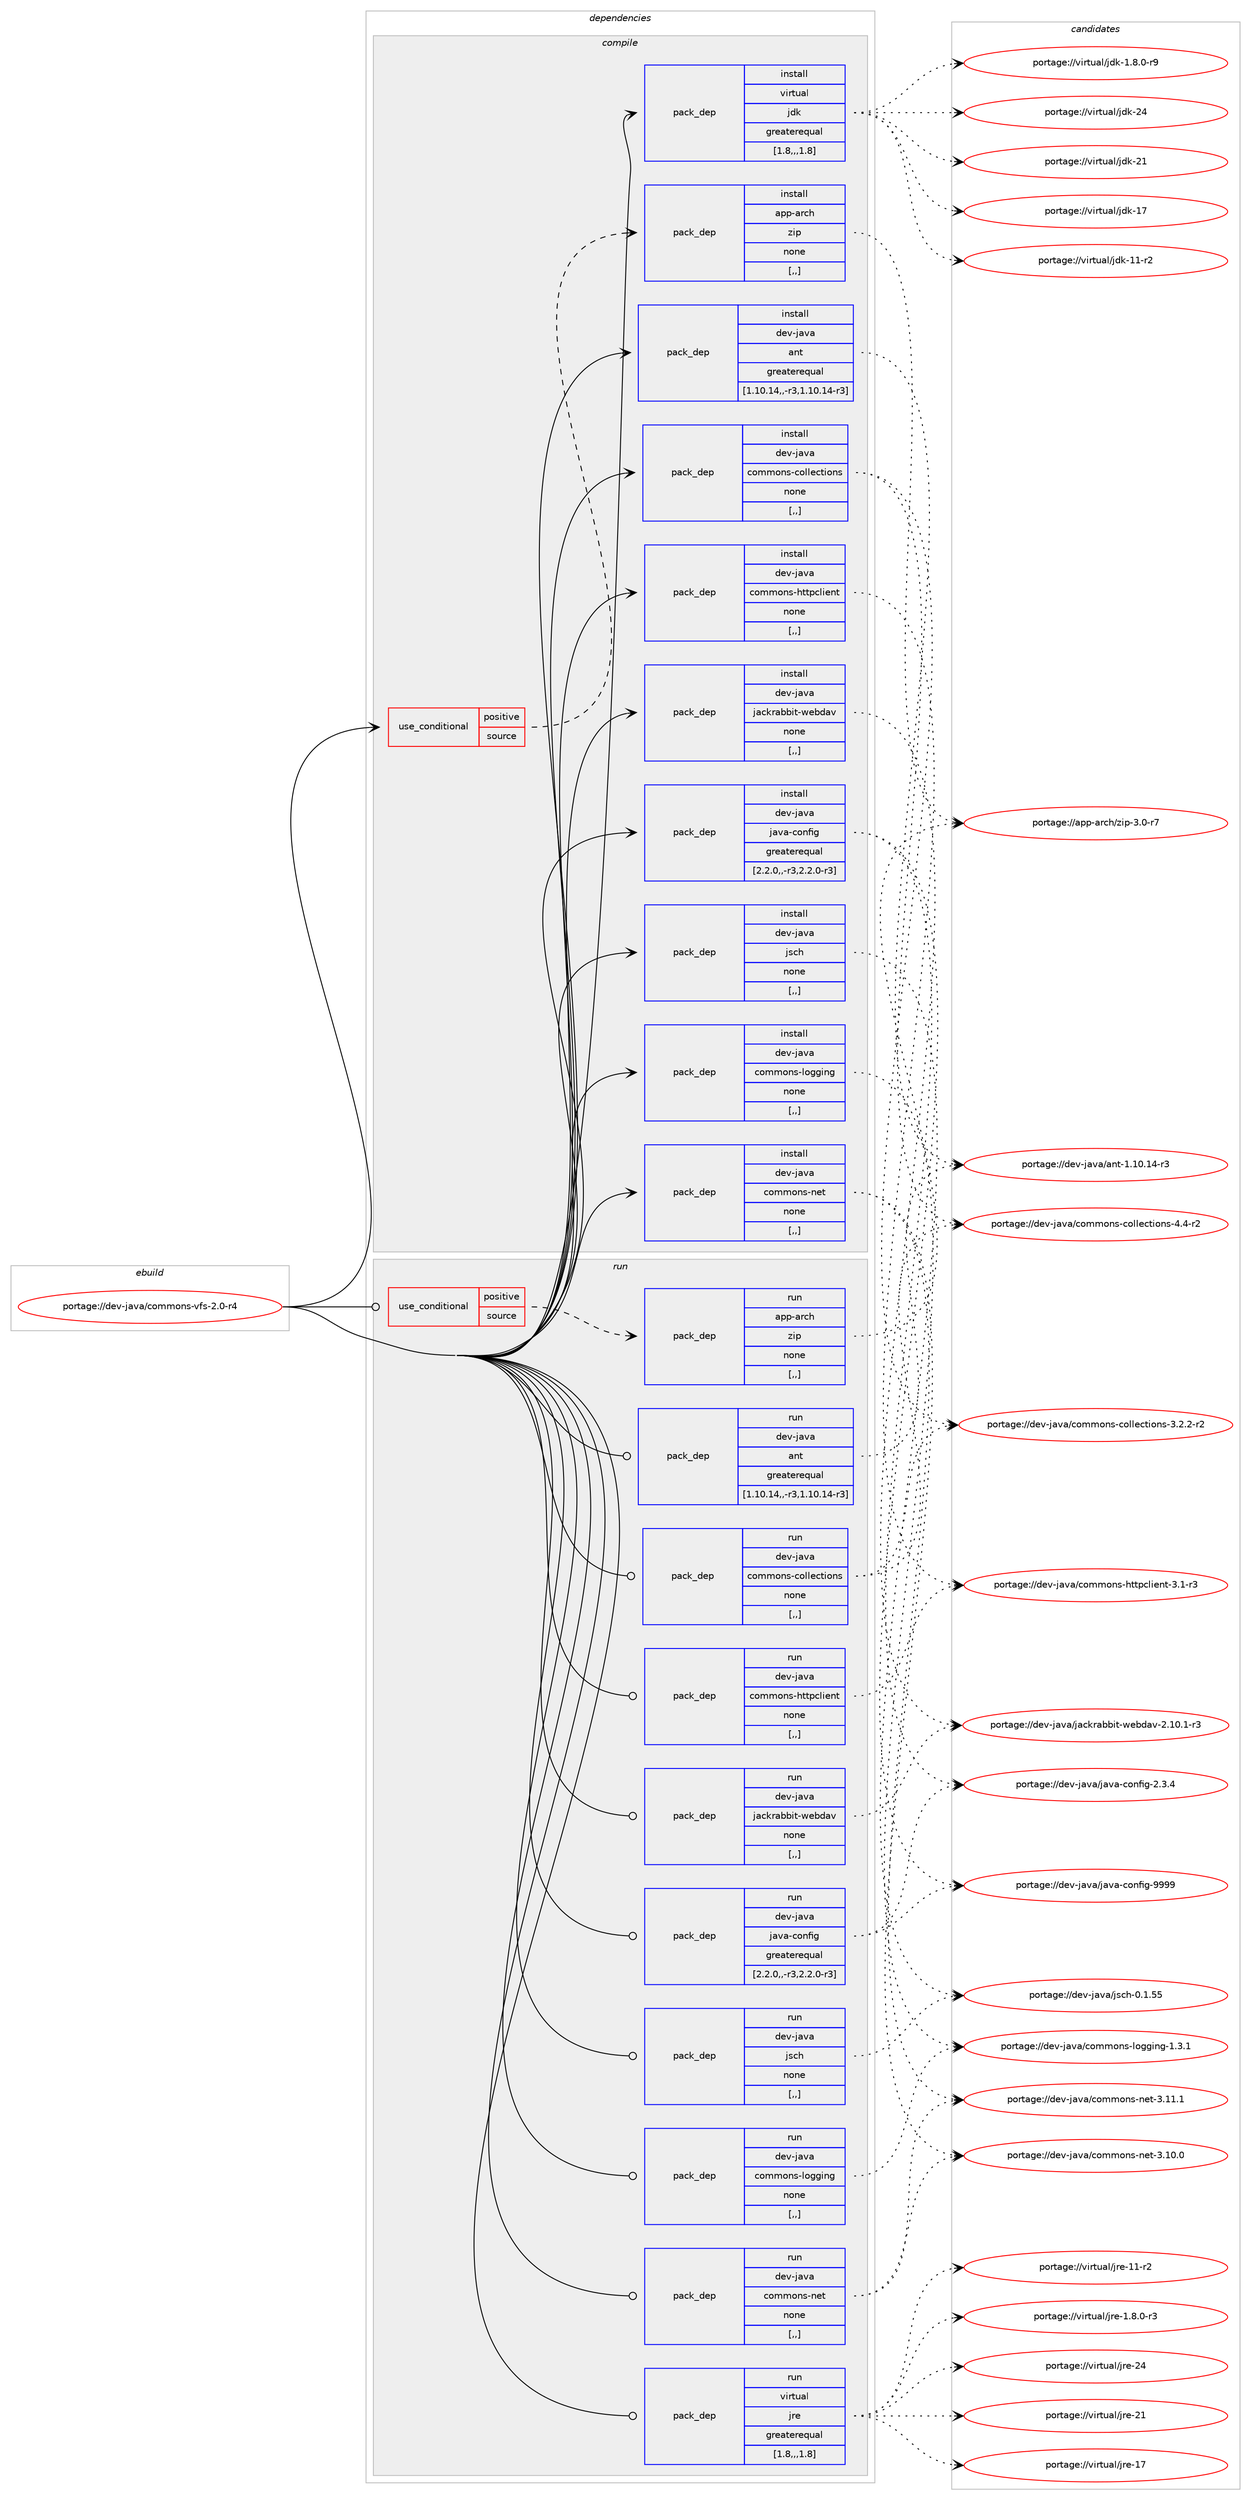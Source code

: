 digraph prolog {

# *************
# Graph options
# *************

newrank=true;
concentrate=true;
compound=true;
graph [rankdir=LR,fontname=Helvetica,fontsize=10,ranksep=1.5];#, ranksep=2.5, nodesep=0.2];
edge  [arrowhead=vee];
node  [fontname=Helvetica,fontsize=10];

# **********
# The ebuild
# **********

subgraph cluster_leftcol {
color=gray;
label=<<i>ebuild</i>>;
id [label="portage://dev-java/commons-vfs-2.0-r4", color=red, width=4, href="../dev-java/commons-vfs-2.0-r4.svg"];
}

# ****************
# The dependencies
# ****************

subgraph cluster_midcol {
color=gray;
label=<<i>dependencies</i>>;
subgraph cluster_compile {
fillcolor="#eeeeee";
style=filled;
label=<<i>compile</i>>;
subgraph cond151768 {
dependency587410 [label=<<TABLE BORDER="0" CELLBORDER="1" CELLSPACING="0" CELLPADDING="4"><TR><TD ROWSPAN="3" CELLPADDING="10">use_conditional</TD></TR><TR><TD>positive</TD></TR><TR><TD>source</TD></TR></TABLE>>, shape=none, color=red];
subgraph pack430991 {
dependency587411 [label=<<TABLE BORDER="0" CELLBORDER="1" CELLSPACING="0" CELLPADDING="4" WIDTH="220"><TR><TD ROWSPAN="6" CELLPADDING="30">pack_dep</TD></TR><TR><TD WIDTH="110">install</TD></TR><TR><TD>app-arch</TD></TR><TR><TD>zip</TD></TR><TR><TD>none</TD></TR><TR><TD>[,,]</TD></TR></TABLE>>, shape=none, color=blue];
}
dependency587410:e -> dependency587411:w [weight=20,style="dashed",arrowhead="vee"];
}
id:e -> dependency587410:w [weight=20,style="solid",arrowhead="vee"];
subgraph pack430992 {
dependency587412 [label=<<TABLE BORDER="0" CELLBORDER="1" CELLSPACING="0" CELLPADDING="4" WIDTH="220"><TR><TD ROWSPAN="6" CELLPADDING="30">pack_dep</TD></TR><TR><TD WIDTH="110">install</TD></TR><TR><TD>dev-java</TD></TR><TR><TD>ant</TD></TR><TR><TD>greaterequal</TD></TR><TR><TD>[1.10.14,,-r3,1.10.14-r3]</TD></TR></TABLE>>, shape=none, color=blue];
}
id:e -> dependency587412:w [weight=20,style="solid",arrowhead="vee"];
subgraph pack430993 {
dependency587413 [label=<<TABLE BORDER="0" CELLBORDER="1" CELLSPACING="0" CELLPADDING="4" WIDTH="220"><TR><TD ROWSPAN="6" CELLPADDING="30">pack_dep</TD></TR><TR><TD WIDTH="110">install</TD></TR><TR><TD>dev-java</TD></TR><TR><TD>commons-collections</TD></TR><TR><TD>none</TD></TR><TR><TD>[,,]</TD></TR></TABLE>>, shape=none, color=blue];
}
id:e -> dependency587413:w [weight=20,style="solid",arrowhead="vee"];
subgraph pack430994 {
dependency587414 [label=<<TABLE BORDER="0" CELLBORDER="1" CELLSPACING="0" CELLPADDING="4" WIDTH="220"><TR><TD ROWSPAN="6" CELLPADDING="30">pack_dep</TD></TR><TR><TD WIDTH="110">install</TD></TR><TR><TD>dev-java</TD></TR><TR><TD>commons-httpclient</TD></TR><TR><TD>none</TD></TR><TR><TD>[,,]</TD></TR></TABLE>>, shape=none, color=blue];
}
id:e -> dependency587414:w [weight=20,style="solid",arrowhead="vee"];
subgraph pack430995 {
dependency587415 [label=<<TABLE BORDER="0" CELLBORDER="1" CELLSPACING="0" CELLPADDING="4" WIDTH="220"><TR><TD ROWSPAN="6" CELLPADDING="30">pack_dep</TD></TR><TR><TD WIDTH="110">install</TD></TR><TR><TD>dev-java</TD></TR><TR><TD>commons-logging</TD></TR><TR><TD>none</TD></TR><TR><TD>[,,]</TD></TR></TABLE>>, shape=none, color=blue];
}
id:e -> dependency587415:w [weight=20,style="solid",arrowhead="vee"];
subgraph pack430996 {
dependency587416 [label=<<TABLE BORDER="0" CELLBORDER="1" CELLSPACING="0" CELLPADDING="4" WIDTH="220"><TR><TD ROWSPAN="6" CELLPADDING="30">pack_dep</TD></TR><TR><TD WIDTH="110">install</TD></TR><TR><TD>dev-java</TD></TR><TR><TD>commons-net</TD></TR><TR><TD>none</TD></TR><TR><TD>[,,]</TD></TR></TABLE>>, shape=none, color=blue];
}
id:e -> dependency587416:w [weight=20,style="solid",arrowhead="vee"];
subgraph pack430997 {
dependency587417 [label=<<TABLE BORDER="0" CELLBORDER="1" CELLSPACING="0" CELLPADDING="4" WIDTH="220"><TR><TD ROWSPAN="6" CELLPADDING="30">pack_dep</TD></TR><TR><TD WIDTH="110">install</TD></TR><TR><TD>dev-java</TD></TR><TR><TD>jackrabbit-webdav</TD></TR><TR><TD>none</TD></TR><TR><TD>[,,]</TD></TR></TABLE>>, shape=none, color=blue];
}
id:e -> dependency587417:w [weight=20,style="solid",arrowhead="vee"];
subgraph pack430998 {
dependency587418 [label=<<TABLE BORDER="0" CELLBORDER="1" CELLSPACING="0" CELLPADDING="4" WIDTH="220"><TR><TD ROWSPAN="6" CELLPADDING="30">pack_dep</TD></TR><TR><TD WIDTH="110">install</TD></TR><TR><TD>dev-java</TD></TR><TR><TD>java-config</TD></TR><TR><TD>greaterequal</TD></TR><TR><TD>[2.2.0,,-r3,2.2.0-r3]</TD></TR></TABLE>>, shape=none, color=blue];
}
id:e -> dependency587418:w [weight=20,style="solid",arrowhead="vee"];
subgraph pack430999 {
dependency587419 [label=<<TABLE BORDER="0" CELLBORDER="1" CELLSPACING="0" CELLPADDING="4" WIDTH="220"><TR><TD ROWSPAN="6" CELLPADDING="30">pack_dep</TD></TR><TR><TD WIDTH="110">install</TD></TR><TR><TD>dev-java</TD></TR><TR><TD>jsch</TD></TR><TR><TD>none</TD></TR><TR><TD>[,,]</TD></TR></TABLE>>, shape=none, color=blue];
}
id:e -> dependency587419:w [weight=20,style="solid",arrowhead="vee"];
subgraph pack431000 {
dependency587420 [label=<<TABLE BORDER="0" CELLBORDER="1" CELLSPACING="0" CELLPADDING="4" WIDTH="220"><TR><TD ROWSPAN="6" CELLPADDING="30">pack_dep</TD></TR><TR><TD WIDTH="110">install</TD></TR><TR><TD>virtual</TD></TR><TR><TD>jdk</TD></TR><TR><TD>greaterequal</TD></TR><TR><TD>[1.8,,,1.8]</TD></TR></TABLE>>, shape=none, color=blue];
}
id:e -> dependency587420:w [weight=20,style="solid",arrowhead="vee"];
}
subgraph cluster_compileandrun {
fillcolor="#eeeeee";
style=filled;
label=<<i>compile and run</i>>;
}
subgraph cluster_run {
fillcolor="#eeeeee";
style=filled;
label=<<i>run</i>>;
subgraph cond151769 {
dependency587421 [label=<<TABLE BORDER="0" CELLBORDER="1" CELLSPACING="0" CELLPADDING="4"><TR><TD ROWSPAN="3" CELLPADDING="10">use_conditional</TD></TR><TR><TD>positive</TD></TR><TR><TD>source</TD></TR></TABLE>>, shape=none, color=red];
subgraph pack431001 {
dependency587422 [label=<<TABLE BORDER="0" CELLBORDER="1" CELLSPACING="0" CELLPADDING="4" WIDTH="220"><TR><TD ROWSPAN="6" CELLPADDING="30">pack_dep</TD></TR><TR><TD WIDTH="110">run</TD></TR><TR><TD>app-arch</TD></TR><TR><TD>zip</TD></TR><TR><TD>none</TD></TR><TR><TD>[,,]</TD></TR></TABLE>>, shape=none, color=blue];
}
dependency587421:e -> dependency587422:w [weight=20,style="dashed",arrowhead="vee"];
}
id:e -> dependency587421:w [weight=20,style="solid",arrowhead="odot"];
subgraph pack431002 {
dependency587423 [label=<<TABLE BORDER="0" CELLBORDER="1" CELLSPACING="0" CELLPADDING="4" WIDTH="220"><TR><TD ROWSPAN="6" CELLPADDING="30">pack_dep</TD></TR><TR><TD WIDTH="110">run</TD></TR><TR><TD>dev-java</TD></TR><TR><TD>ant</TD></TR><TR><TD>greaterequal</TD></TR><TR><TD>[1.10.14,,-r3,1.10.14-r3]</TD></TR></TABLE>>, shape=none, color=blue];
}
id:e -> dependency587423:w [weight=20,style="solid",arrowhead="odot"];
subgraph pack431003 {
dependency587424 [label=<<TABLE BORDER="0" CELLBORDER="1" CELLSPACING="0" CELLPADDING="4" WIDTH="220"><TR><TD ROWSPAN="6" CELLPADDING="30">pack_dep</TD></TR><TR><TD WIDTH="110">run</TD></TR><TR><TD>dev-java</TD></TR><TR><TD>commons-collections</TD></TR><TR><TD>none</TD></TR><TR><TD>[,,]</TD></TR></TABLE>>, shape=none, color=blue];
}
id:e -> dependency587424:w [weight=20,style="solid",arrowhead="odot"];
subgraph pack431004 {
dependency587425 [label=<<TABLE BORDER="0" CELLBORDER="1" CELLSPACING="0" CELLPADDING="4" WIDTH="220"><TR><TD ROWSPAN="6" CELLPADDING="30">pack_dep</TD></TR><TR><TD WIDTH="110">run</TD></TR><TR><TD>dev-java</TD></TR><TR><TD>commons-httpclient</TD></TR><TR><TD>none</TD></TR><TR><TD>[,,]</TD></TR></TABLE>>, shape=none, color=blue];
}
id:e -> dependency587425:w [weight=20,style="solid",arrowhead="odot"];
subgraph pack431005 {
dependency587426 [label=<<TABLE BORDER="0" CELLBORDER="1" CELLSPACING="0" CELLPADDING="4" WIDTH="220"><TR><TD ROWSPAN="6" CELLPADDING="30">pack_dep</TD></TR><TR><TD WIDTH="110">run</TD></TR><TR><TD>dev-java</TD></TR><TR><TD>commons-logging</TD></TR><TR><TD>none</TD></TR><TR><TD>[,,]</TD></TR></TABLE>>, shape=none, color=blue];
}
id:e -> dependency587426:w [weight=20,style="solid",arrowhead="odot"];
subgraph pack431006 {
dependency587427 [label=<<TABLE BORDER="0" CELLBORDER="1" CELLSPACING="0" CELLPADDING="4" WIDTH="220"><TR><TD ROWSPAN="6" CELLPADDING="30">pack_dep</TD></TR><TR><TD WIDTH="110">run</TD></TR><TR><TD>dev-java</TD></TR><TR><TD>commons-net</TD></TR><TR><TD>none</TD></TR><TR><TD>[,,]</TD></TR></TABLE>>, shape=none, color=blue];
}
id:e -> dependency587427:w [weight=20,style="solid",arrowhead="odot"];
subgraph pack431007 {
dependency587428 [label=<<TABLE BORDER="0" CELLBORDER="1" CELLSPACING="0" CELLPADDING="4" WIDTH="220"><TR><TD ROWSPAN="6" CELLPADDING="30">pack_dep</TD></TR><TR><TD WIDTH="110">run</TD></TR><TR><TD>dev-java</TD></TR><TR><TD>jackrabbit-webdav</TD></TR><TR><TD>none</TD></TR><TR><TD>[,,]</TD></TR></TABLE>>, shape=none, color=blue];
}
id:e -> dependency587428:w [weight=20,style="solid",arrowhead="odot"];
subgraph pack431008 {
dependency587429 [label=<<TABLE BORDER="0" CELLBORDER="1" CELLSPACING="0" CELLPADDING="4" WIDTH="220"><TR><TD ROWSPAN="6" CELLPADDING="30">pack_dep</TD></TR><TR><TD WIDTH="110">run</TD></TR><TR><TD>dev-java</TD></TR><TR><TD>java-config</TD></TR><TR><TD>greaterequal</TD></TR><TR><TD>[2.2.0,,-r3,2.2.0-r3]</TD></TR></TABLE>>, shape=none, color=blue];
}
id:e -> dependency587429:w [weight=20,style="solid",arrowhead="odot"];
subgraph pack431009 {
dependency587430 [label=<<TABLE BORDER="0" CELLBORDER="1" CELLSPACING="0" CELLPADDING="4" WIDTH="220"><TR><TD ROWSPAN="6" CELLPADDING="30">pack_dep</TD></TR><TR><TD WIDTH="110">run</TD></TR><TR><TD>dev-java</TD></TR><TR><TD>jsch</TD></TR><TR><TD>none</TD></TR><TR><TD>[,,]</TD></TR></TABLE>>, shape=none, color=blue];
}
id:e -> dependency587430:w [weight=20,style="solid",arrowhead="odot"];
subgraph pack431010 {
dependency587431 [label=<<TABLE BORDER="0" CELLBORDER="1" CELLSPACING="0" CELLPADDING="4" WIDTH="220"><TR><TD ROWSPAN="6" CELLPADDING="30">pack_dep</TD></TR><TR><TD WIDTH="110">run</TD></TR><TR><TD>virtual</TD></TR><TR><TD>jre</TD></TR><TR><TD>greaterequal</TD></TR><TR><TD>[1.8,,,1.8]</TD></TR></TABLE>>, shape=none, color=blue];
}
id:e -> dependency587431:w [weight=20,style="solid",arrowhead="odot"];
}
}

# **************
# The candidates
# **************

subgraph cluster_choices {
rank=same;
color=gray;
label=<<i>candidates</i>>;

subgraph choice430991 {
color=black;
nodesep=1;
choice9711211245971149910447122105112455146484511455 [label="portage://app-arch/zip-3.0-r7", color=red, width=4,href="../app-arch/zip-3.0-r7.svg"];
dependency587411:e -> choice9711211245971149910447122105112455146484511455:w [style=dotted,weight="100"];
}
subgraph choice430992 {
color=black;
nodesep=1;
choice100101118451069711897479711011645494649484649524511451 [label="portage://dev-java/ant-1.10.14-r3", color=red, width=4,href="../dev-java/ant-1.10.14-r3.svg"];
dependency587412:e -> choice100101118451069711897479711011645494649484649524511451:w [style=dotted,weight="100"];
}
subgraph choice430993 {
color=black;
nodesep=1;
choice1001011184510697118974799111109109111110115459911110810810199116105111110115455246524511450 [label="portage://dev-java/commons-collections-4.4-r2", color=red, width=4,href="../dev-java/commons-collections-4.4-r2.svg"];
choice10010111845106971189747991111091091111101154599111108108101991161051111101154551465046504511450 [label="portage://dev-java/commons-collections-3.2.2-r2", color=red, width=4,href="../dev-java/commons-collections-3.2.2-r2.svg"];
dependency587413:e -> choice1001011184510697118974799111109109111110115459911110810810199116105111110115455246524511450:w [style=dotted,weight="100"];
dependency587413:e -> choice10010111845106971189747991111091091111101154599111108108101991161051111101154551465046504511450:w [style=dotted,weight="100"];
}
subgraph choice430994 {
color=black;
nodesep=1;
choice10010111845106971189747991111091091111101154510411611611299108105101110116455146494511451 [label="portage://dev-java/commons-httpclient-3.1-r3", color=red, width=4,href="../dev-java/commons-httpclient-3.1-r3.svg"];
dependency587414:e -> choice10010111845106971189747991111091091111101154510411611611299108105101110116455146494511451:w [style=dotted,weight="100"];
}
subgraph choice430995 {
color=black;
nodesep=1;
choice100101118451069711897479911110910911111011545108111103103105110103454946514649 [label="portage://dev-java/commons-logging-1.3.1", color=red, width=4,href="../dev-java/commons-logging-1.3.1.svg"];
dependency587415:e -> choice100101118451069711897479911110910911111011545108111103103105110103454946514649:w [style=dotted,weight="100"];
}
subgraph choice430996 {
color=black;
nodesep=1;
choice10010111845106971189747991111091091111101154511010111645514649494649 [label="portage://dev-java/commons-net-3.11.1", color=red, width=4,href="../dev-java/commons-net-3.11.1.svg"];
choice10010111845106971189747991111091091111101154511010111645514649484648 [label="portage://dev-java/commons-net-3.10.0", color=red, width=4,href="../dev-java/commons-net-3.10.0.svg"];
dependency587416:e -> choice10010111845106971189747991111091091111101154511010111645514649494649:w [style=dotted,weight="100"];
dependency587416:e -> choice10010111845106971189747991111091091111101154511010111645514649484648:w [style=dotted,weight="100"];
}
subgraph choice430997 {
color=black;
nodesep=1;
choice100101118451069711897471069799107114979898105116451191019810097118455046494846494511451 [label="portage://dev-java/jackrabbit-webdav-2.10.1-r3", color=red, width=4,href="../dev-java/jackrabbit-webdav-2.10.1-r3.svg"];
dependency587417:e -> choice100101118451069711897471069799107114979898105116451191019810097118455046494846494511451:w [style=dotted,weight="100"];
}
subgraph choice430998 {
color=black;
nodesep=1;
choice10010111845106971189747106971189745991111101021051034557575757 [label="portage://dev-java/java-config-9999", color=red, width=4,href="../dev-java/java-config-9999.svg"];
choice1001011184510697118974710697118974599111110102105103455046514652 [label="portage://dev-java/java-config-2.3.4", color=red, width=4,href="../dev-java/java-config-2.3.4.svg"];
dependency587418:e -> choice10010111845106971189747106971189745991111101021051034557575757:w [style=dotted,weight="100"];
dependency587418:e -> choice1001011184510697118974710697118974599111110102105103455046514652:w [style=dotted,weight="100"];
}
subgraph choice430999 {
color=black;
nodesep=1;
choice100101118451069711897471061159910445484649465353 [label="portage://dev-java/jsch-0.1.55", color=red, width=4,href="../dev-java/jsch-0.1.55.svg"];
dependency587419:e -> choice100101118451069711897471061159910445484649465353:w [style=dotted,weight="100"];
}
subgraph choice431000 {
color=black;
nodesep=1;
choice1181051141161179710847106100107455052 [label="portage://virtual/jdk-24", color=red, width=4,href="../virtual/jdk-24.svg"];
choice1181051141161179710847106100107455049 [label="portage://virtual/jdk-21", color=red, width=4,href="../virtual/jdk-21.svg"];
choice1181051141161179710847106100107454955 [label="portage://virtual/jdk-17", color=red, width=4,href="../virtual/jdk-17.svg"];
choice11810511411611797108471061001074549494511450 [label="portage://virtual/jdk-11-r2", color=red, width=4,href="../virtual/jdk-11-r2.svg"];
choice11810511411611797108471061001074549465646484511457 [label="portage://virtual/jdk-1.8.0-r9", color=red, width=4,href="../virtual/jdk-1.8.0-r9.svg"];
dependency587420:e -> choice1181051141161179710847106100107455052:w [style=dotted,weight="100"];
dependency587420:e -> choice1181051141161179710847106100107455049:w [style=dotted,weight="100"];
dependency587420:e -> choice1181051141161179710847106100107454955:w [style=dotted,weight="100"];
dependency587420:e -> choice11810511411611797108471061001074549494511450:w [style=dotted,weight="100"];
dependency587420:e -> choice11810511411611797108471061001074549465646484511457:w [style=dotted,weight="100"];
}
subgraph choice431001 {
color=black;
nodesep=1;
choice9711211245971149910447122105112455146484511455 [label="portage://app-arch/zip-3.0-r7", color=red, width=4,href="../app-arch/zip-3.0-r7.svg"];
dependency587422:e -> choice9711211245971149910447122105112455146484511455:w [style=dotted,weight="100"];
}
subgraph choice431002 {
color=black;
nodesep=1;
choice100101118451069711897479711011645494649484649524511451 [label="portage://dev-java/ant-1.10.14-r3", color=red, width=4,href="../dev-java/ant-1.10.14-r3.svg"];
dependency587423:e -> choice100101118451069711897479711011645494649484649524511451:w [style=dotted,weight="100"];
}
subgraph choice431003 {
color=black;
nodesep=1;
choice1001011184510697118974799111109109111110115459911110810810199116105111110115455246524511450 [label="portage://dev-java/commons-collections-4.4-r2", color=red, width=4,href="../dev-java/commons-collections-4.4-r2.svg"];
choice10010111845106971189747991111091091111101154599111108108101991161051111101154551465046504511450 [label="portage://dev-java/commons-collections-3.2.2-r2", color=red, width=4,href="../dev-java/commons-collections-3.2.2-r2.svg"];
dependency587424:e -> choice1001011184510697118974799111109109111110115459911110810810199116105111110115455246524511450:w [style=dotted,weight="100"];
dependency587424:e -> choice10010111845106971189747991111091091111101154599111108108101991161051111101154551465046504511450:w [style=dotted,weight="100"];
}
subgraph choice431004 {
color=black;
nodesep=1;
choice10010111845106971189747991111091091111101154510411611611299108105101110116455146494511451 [label="portage://dev-java/commons-httpclient-3.1-r3", color=red, width=4,href="../dev-java/commons-httpclient-3.1-r3.svg"];
dependency587425:e -> choice10010111845106971189747991111091091111101154510411611611299108105101110116455146494511451:w [style=dotted,weight="100"];
}
subgraph choice431005 {
color=black;
nodesep=1;
choice100101118451069711897479911110910911111011545108111103103105110103454946514649 [label="portage://dev-java/commons-logging-1.3.1", color=red, width=4,href="../dev-java/commons-logging-1.3.1.svg"];
dependency587426:e -> choice100101118451069711897479911110910911111011545108111103103105110103454946514649:w [style=dotted,weight="100"];
}
subgraph choice431006 {
color=black;
nodesep=1;
choice10010111845106971189747991111091091111101154511010111645514649494649 [label="portage://dev-java/commons-net-3.11.1", color=red, width=4,href="../dev-java/commons-net-3.11.1.svg"];
choice10010111845106971189747991111091091111101154511010111645514649484648 [label="portage://dev-java/commons-net-3.10.0", color=red, width=4,href="../dev-java/commons-net-3.10.0.svg"];
dependency587427:e -> choice10010111845106971189747991111091091111101154511010111645514649494649:w [style=dotted,weight="100"];
dependency587427:e -> choice10010111845106971189747991111091091111101154511010111645514649484648:w [style=dotted,weight="100"];
}
subgraph choice431007 {
color=black;
nodesep=1;
choice100101118451069711897471069799107114979898105116451191019810097118455046494846494511451 [label="portage://dev-java/jackrabbit-webdav-2.10.1-r3", color=red, width=4,href="../dev-java/jackrabbit-webdav-2.10.1-r3.svg"];
dependency587428:e -> choice100101118451069711897471069799107114979898105116451191019810097118455046494846494511451:w [style=dotted,weight="100"];
}
subgraph choice431008 {
color=black;
nodesep=1;
choice10010111845106971189747106971189745991111101021051034557575757 [label="portage://dev-java/java-config-9999", color=red, width=4,href="../dev-java/java-config-9999.svg"];
choice1001011184510697118974710697118974599111110102105103455046514652 [label="portage://dev-java/java-config-2.3.4", color=red, width=4,href="../dev-java/java-config-2.3.4.svg"];
dependency587429:e -> choice10010111845106971189747106971189745991111101021051034557575757:w [style=dotted,weight="100"];
dependency587429:e -> choice1001011184510697118974710697118974599111110102105103455046514652:w [style=dotted,weight="100"];
}
subgraph choice431009 {
color=black;
nodesep=1;
choice100101118451069711897471061159910445484649465353 [label="portage://dev-java/jsch-0.1.55", color=red, width=4,href="../dev-java/jsch-0.1.55.svg"];
dependency587430:e -> choice100101118451069711897471061159910445484649465353:w [style=dotted,weight="100"];
}
subgraph choice431010 {
color=black;
nodesep=1;
choice1181051141161179710847106114101455052 [label="portage://virtual/jre-24", color=red, width=4,href="../virtual/jre-24.svg"];
choice1181051141161179710847106114101455049 [label="portage://virtual/jre-21", color=red, width=4,href="../virtual/jre-21.svg"];
choice1181051141161179710847106114101454955 [label="portage://virtual/jre-17", color=red, width=4,href="../virtual/jre-17.svg"];
choice11810511411611797108471061141014549494511450 [label="portage://virtual/jre-11-r2", color=red, width=4,href="../virtual/jre-11-r2.svg"];
choice11810511411611797108471061141014549465646484511451 [label="portage://virtual/jre-1.8.0-r3", color=red, width=4,href="../virtual/jre-1.8.0-r3.svg"];
dependency587431:e -> choice1181051141161179710847106114101455052:w [style=dotted,weight="100"];
dependency587431:e -> choice1181051141161179710847106114101455049:w [style=dotted,weight="100"];
dependency587431:e -> choice1181051141161179710847106114101454955:w [style=dotted,weight="100"];
dependency587431:e -> choice11810511411611797108471061141014549494511450:w [style=dotted,weight="100"];
dependency587431:e -> choice11810511411611797108471061141014549465646484511451:w [style=dotted,weight="100"];
}
}

}

